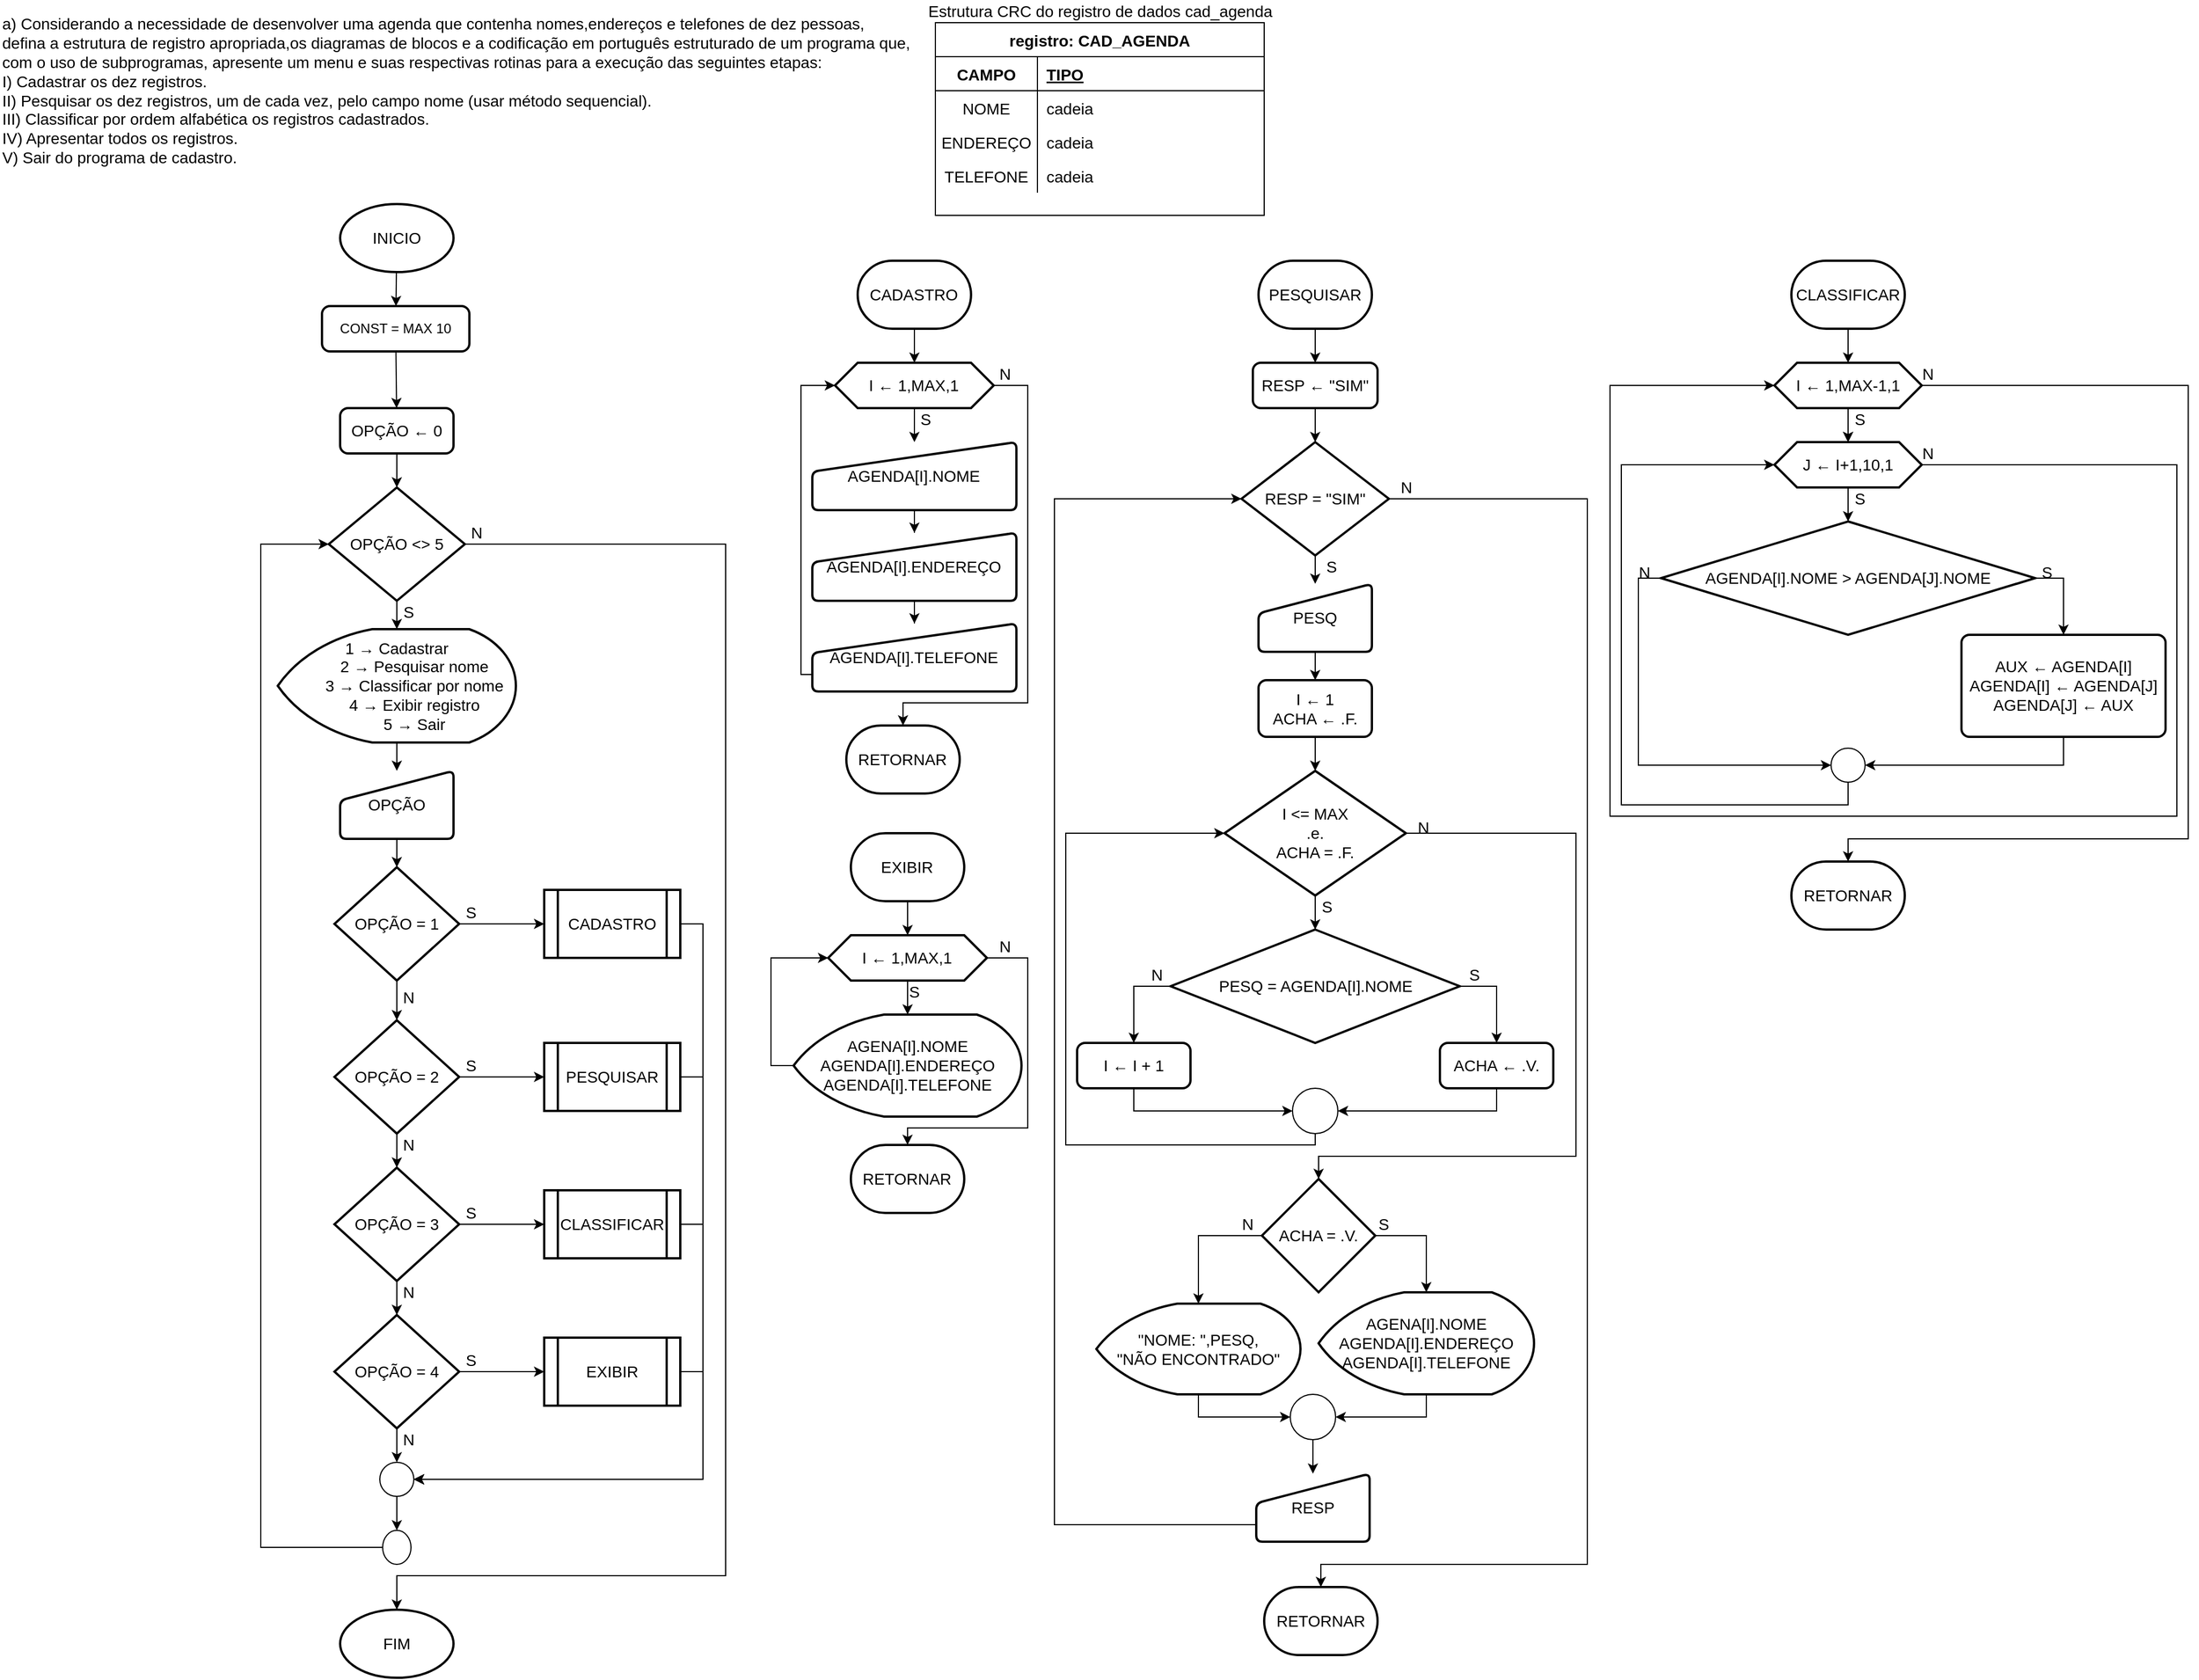 <mxfile version="19.0.3" type="device"><diagram id="oJXtptEYc7Ot_n7EmE55" name="Página-1"><mxGraphModel dx="1422" dy="865" grid="1" gridSize="10" guides="1" tooltips="1" connect="1" arrows="1" fold="1" page="1" pageScale="1" pageWidth="827" pageHeight="1169" math="0" shadow="0"><root><mxCell id="0"/><mxCell id="1" parent="0"/><mxCell id="qQoe3S6FUeWcvvL2p7kL-1" value="&lt;div style=&quot;font-size: 14px;&quot;&gt;&lt;br&gt;&lt;/div&gt;&lt;table style=&quot;font-size: 14px;&quot; class=&quot;NormalTable&quot;&gt;&lt;tbody&gt;&lt;/tbody&gt;&lt;/table&gt;" style="text;html=1;align=left;verticalAlign=middle;resizable=0;points=[];autosize=1;strokeColor=none;fillColor=none;" parent="1" vertex="1"><mxGeometry y="75" width="20" height="20" as="geometry"/></mxCell><mxCell id="qQoe3S6FUeWcvvL2p7kL-2" value="&lt;div style=&quot;&quot;&gt;&lt;br&gt;&lt;/div&gt;" style="text;html=1;align=left;verticalAlign=middle;resizable=0;points=[];autosize=1;strokeColor=none;fillColor=none;fontSize=14;" parent="1" vertex="1"><mxGeometry x="10" y="75" width="20" height="20" as="geometry"/></mxCell><mxCell id="qQoe3S6FUeWcvvL2p7kL-3" value="&lt;div&gt;a) Considerando a necessidade de desenvolver uma agenda que contenha nomes,endereços e telefones de dez pessoas,&amp;nbsp;&lt;/div&gt;&lt;div&gt;defina a estrutura de registro apropriada,os diagramas de blocos e a&amp;nbsp;&lt;span style=&quot;background-color: initial;&quot;&gt;codificação em português estruturado de um programa que,&amp;nbsp;&lt;/span&gt;&lt;/div&gt;&lt;div&gt;&lt;span style=&quot;background-color: initial;&quot;&gt;com o uso de subprogramas,&amp;nbsp;&lt;/span&gt;&lt;span style=&quot;background-color: initial;&quot;&gt;apresente um menu e suas respectivas rotinas para a execução das seguintes etapas:&lt;/span&gt;&lt;/div&gt;&lt;div&gt;I) Cadastrar os dez registros.&lt;/div&gt;&lt;div&gt;II) Pesquisar os dez registros, um de cada vez, pelo campo nome (usar método sequencial).&lt;span style=&quot;&quot;&gt;&#9;&lt;/span&gt;&lt;/div&gt;&lt;div&gt;III) Classificar por ordem alfabética os registros cadastrados.&lt;/div&gt;&lt;div&gt;IV) Apresentar todos os registros.&lt;/div&gt;&lt;div&gt;V) Sair do programa de cadastro.&lt;/div&gt;" style="text;html=1;align=left;verticalAlign=middle;resizable=0;points=[];autosize=1;strokeColor=none;fillColor=none;fontSize=14;" parent="1" vertex="1"><mxGeometry y="10" width="820" height="140" as="geometry"/></mxCell><mxCell id="qQoe3S6FUeWcvvL2p7kL-12" value="registro: CAD_AGENDA" style="shape=table;startSize=30;container=1;collapsible=1;childLayout=tableLayout;fixedRows=1;rowLines=0;fontStyle=1;align=center;resizeLast=1;fontSize=14;" parent="1" vertex="1"><mxGeometry x="825" y="20" width="290" height="170" as="geometry"/></mxCell><mxCell id="qQoe3S6FUeWcvvL2p7kL-13" value="" style="shape=tableRow;horizontal=0;startSize=0;swimlaneHead=0;swimlaneBody=0;fillColor=none;collapsible=0;dropTarget=0;points=[[0,0.5],[1,0.5]];portConstraint=eastwest;top=0;left=0;right=0;bottom=1;fontSize=14;" parent="qQoe3S6FUeWcvvL2p7kL-12" vertex="1"><mxGeometry y="30" width="290" height="30" as="geometry"/></mxCell><mxCell id="qQoe3S6FUeWcvvL2p7kL-14" value="CAMPO" style="shape=partialRectangle;connectable=0;fillColor=none;top=0;left=0;bottom=0;right=0;fontStyle=1;overflow=hidden;fontSize=14;" parent="qQoe3S6FUeWcvvL2p7kL-13" vertex="1"><mxGeometry width="90" height="30" as="geometry"><mxRectangle width="90" height="30" as="alternateBounds"/></mxGeometry></mxCell><mxCell id="qQoe3S6FUeWcvvL2p7kL-15" value="TIPO" style="shape=partialRectangle;connectable=0;fillColor=none;top=0;left=0;bottom=0;right=0;align=left;spacingLeft=6;fontStyle=5;overflow=hidden;fontSize=14;" parent="qQoe3S6FUeWcvvL2p7kL-13" vertex="1"><mxGeometry x="90" width="200" height="30" as="geometry"><mxRectangle width="200" height="30" as="alternateBounds"/></mxGeometry></mxCell><mxCell id="qQoe3S6FUeWcvvL2p7kL-16" value="" style="shape=tableRow;horizontal=0;startSize=0;swimlaneHead=0;swimlaneBody=0;fillColor=none;collapsible=0;dropTarget=0;points=[[0,0.5],[1,0.5]];portConstraint=eastwest;top=0;left=0;right=0;bottom=0;fontSize=14;" parent="qQoe3S6FUeWcvvL2p7kL-12" vertex="1"><mxGeometry y="60" width="290" height="30" as="geometry"/></mxCell><mxCell id="qQoe3S6FUeWcvvL2p7kL-17" value="NOME" style="shape=partialRectangle;connectable=0;fillColor=none;top=0;left=0;bottom=0;right=0;editable=1;overflow=hidden;fontSize=14;" parent="qQoe3S6FUeWcvvL2p7kL-16" vertex="1"><mxGeometry width="90" height="30" as="geometry"><mxRectangle width="90" height="30" as="alternateBounds"/></mxGeometry></mxCell><mxCell id="qQoe3S6FUeWcvvL2p7kL-18" value="cadeia" style="shape=partialRectangle;connectable=0;fillColor=none;top=0;left=0;bottom=0;right=0;align=left;spacingLeft=6;overflow=hidden;fontSize=14;" parent="qQoe3S6FUeWcvvL2p7kL-16" vertex="1"><mxGeometry x="90" width="200" height="30" as="geometry"><mxRectangle width="200" height="30" as="alternateBounds"/></mxGeometry></mxCell><mxCell id="qQoe3S6FUeWcvvL2p7kL-19" value="" style="shape=tableRow;horizontal=0;startSize=0;swimlaneHead=0;swimlaneBody=0;fillColor=none;collapsible=0;dropTarget=0;points=[[0,0.5],[1,0.5]];portConstraint=eastwest;top=0;left=0;right=0;bottom=0;fontSize=14;" parent="qQoe3S6FUeWcvvL2p7kL-12" vertex="1"><mxGeometry y="90" width="290" height="30" as="geometry"/></mxCell><mxCell id="qQoe3S6FUeWcvvL2p7kL-20" value="ENDEREÇO" style="shape=partialRectangle;connectable=0;fillColor=none;top=0;left=0;bottom=0;right=0;editable=1;overflow=hidden;fontSize=14;" parent="qQoe3S6FUeWcvvL2p7kL-19" vertex="1"><mxGeometry width="90" height="30" as="geometry"><mxRectangle width="90" height="30" as="alternateBounds"/></mxGeometry></mxCell><mxCell id="qQoe3S6FUeWcvvL2p7kL-21" value="cadeia" style="shape=partialRectangle;connectable=0;fillColor=none;top=0;left=0;bottom=0;right=0;align=left;spacingLeft=6;overflow=hidden;fontSize=14;" parent="qQoe3S6FUeWcvvL2p7kL-19" vertex="1"><mxGeometry x="90" width="200" height="30" as="geometry"><mxRectangle width="200" height="30" as="alternateBounds"/></mxGeometry></mxCell><mxCell id="qQoe3S6FUeWcvvL2p7kL-22" value="" style="shape=tableRow;horizontal=0;startSize=0;swimlaneHead=0;swimlaneBody=0;fillColor=none;collapsible=0;dropTarget=0;points=[[0,0.5],[1,0.5]];portConstraint=eastwest;top=0;left=0;right=0;bottom=0;fontSize=14;" parent="qQoe3S6FUeWcvvL2p7kL-12" vertex="1"><mxGeometry y="120" width="290" height="30" as="geometry"/></mxCell><mxCell id="qQoe3S6FUeWcvvL2p7kL-23" value="TELEFONE" style="shape=partialRectangle;connectable=0;fillColor=none;top=0;left=0;bottom=0;right=0;editable=1;overflow=hidden;fontSize=14;" parent="qQoe3S6FUeWcvvL2p7kL-22" vertex="1"><mxGeometry width="90" height="30" as="geometry"><mxRectangle width="90" height="30" as="alternateBounds"/></mxGeometry></mxCell><mxCell id="qQoe3S6FUeWcvvL2p7kL-24" value="cadeia" style="shape=partialRectangle;connectable=0;fillColor=none;top=0;left=0;bottom=0;right=0;align=left;spacingLeft=6;overflow=hidden;fontSize=14;" parent="qQoe3S6FUeWcvvL2p7kL-22" vertex="1"><mxGeometry x="90" width="200" height="30" as="geometry"><mxRectangle width="200" height="30" as="alternateBounds"/></mxGeometry></mxCell><mxCell id="qQoe3S6FUeWcvvL2p7kL-30" value="Estrutura CRC do registro de dados cad_agenda" style="text;html=1;align=center;verticalAlign=middle;resizable=0;points=[];autosize=1;strokeColor=none;fillColor=none;fontSize=14;" parent="1" vertex="1"><mxGeometry x="810" width="320" height="20" as="geometry"/></mxCell><mxCell id="qQoe3S6FUeWcvvL2p7kL-33" value="" style="edgeStyle=orthogonalEdgeStyle;rounded=0;orthogonalLoop=1;jettySize=auto;html=1;fontSize=14;" parent="1" source="qQoe3S6FUeWcvvL2p7kL-31" target="qQoe3S6FUeWcvvL2p7kL-32" edge="1"><mxGeometry relative="1" as="geometry"/></mxCell><mxCell id="qQoe3S6FUeWcvvL2p7kL-31" value="CADASTRO" style="strokeWidth=2;html=1;shape=mxgraph.flowchart.terminator;whiteSpace=wrap;fontSize=14;" parent="1" vertex="1"><mxGeometry x="756.45" y="230" width="100" height="60" as="geometry"/></mxCell><mxCell id="qQoe3S6FUeWcvvL2p7kL-37" value="" style="edgeStyle=orthogonalEdgeStyle;rounded=0;orthogonalLoop=1;jettySize=auto;html=1;fontSize=14;" parent="1" source="qQoe3S6FUeWcvvL2p7kL-32" target="qQoe3S6FUeWcvvL2p7kL-36" edge="1"><mxGeometry relative="1" as="geometry"/></mxCell><mxCell id="qQoe3S6FUeWcvvL2p7kL-45" style="edgeStyle=orthogonalEdgeStyle;rounded=0;orthogonalLoop=1;jettySize=auto;html=1;exitX=1;exitY=0.5;exitDx=0;exitDy=0;fontSize=14;" parent="1" source="qQoe3S6FUeWcvvL2p7kL-32" target="qQoe3S6FUeWcvvL2p7kL-44" edge="1"><mxGeometry relative="1" as="geometry"><Array as="points"><mxPoint x="906.45" y="340"/><mxPoint x="906.45" y="620"/><mxPoint x="796.45" y="620"/></Array></mxGeometry></mxCell><mxCell id="qQoe3S6FUeWcvvL2p7kL-32" value="I ← 1,MAX,1" style="shape=hexagon;perimeter=hexagonPerimeter2;whiteSpace=wrap;html=1;fixedSize=1;fontSize=14;strokeWidth=2;" parent="1" vertex="1"><mxGeometry x="736.45" y="320" width="140" height="40" as="geometry"/></mxCell><mxCell id="qQoe3S6FUeWcvvL2p7kL-41" value="" style="edgeStyle=orthogonalEdgeStyle;rounded=0;orthogonalLoop=1;jettySize=auto;html=1;fontSize=14;" parent="1" source="qQoe3S6FUeWcvvL2p7kL-36" target="qQoe3S6FUeWcvvL2p7kL-39" edge="1"><mxGeometry relative="1" as="geometry"/></mxCell><mxCell id="qQoe3S6FUeWcvvL2p7kL-36" value="AGENDA[I].NOME" style="html=1;strokeWidth=2;shape=manualInput;whiteSpace=wrap;rounded=1;size=26;arcSize=11;fontSize=14;align=center;" parent="1" vertex="1"><mxGeometry x="716.45" y="390" width="180" height="60" as="geometry"/></mxCell><mxCell id="qQoe3S6FUeWcvvL2p7kL-38" value="S" style="text;html=1;align=center;verticalAlign=middle;resizable=0;points=[];autosize=1;strokeColor=none;fillColor=none;fontSize=14;" parent="1" vertex="1"><mxGeometry x="806.45" y="360" width="20" height="20" as="geometry"/></mxCell><mxCell id="qQoe3S6FUeWcvvL2p7kL-42" value="" style="edgeStyle=orthogonalEdgeStyle;rounded=0;orthogonalLoop=1;jettySize=auto;html=1;fontSize=14;" parent="1" source="qQoe3S6FUeWcvvL2p7kL-39" target="qQoe3S6FUeWcvvL2p7kL-40" edge="1"><mxGeometry relative="1" as="geometry"/></mxCell><mxCell id="qQoe3S6FUeWcvvL2p7kL-39" value="AGENDA[I].ENDEREÇO" style="html=1;strokeWidth=2;shape=manualInput;whiteSpace=wrap;rounded=1;size=26;arcSize=11;fontSize=14;align=center;" parent="1" vertex="1"><mxGeometry x="716.45" y="470" width="180" height="60" as="geometry"/></mxCell><mxCell id="qQoe3S6FUeWcvvL2p7kL-43" style="edgeStyle=orthogonalEdgeStyle;rounded=0;orthogonalLoop=1;jettySize=auto;html=1;exitX=0;exitY=0.75;exitDx=0;exitDy=0;entryX=0;entryY=0.5;entryDx=0;entryDy=0;fontSize=14;" parent="1" source="qQoe3S6FUeWcvvL2p7kL-40" target="qQoe3S6FUeWcvvL2p7kL-32" edge="1"><mxGeometry relative="1" as="geometry"><Array as="points"><mxPoint x="706.45" y="595"/><mxPoint x="706.45" y="340"/></Array></mxGeometry></mxCell><mxCell id="qQoe3S6FUeWcvvL2p7kL-40" value="AGENDA[I].TELEFONE" style="html=1;strokeWidth=2;shape=manualInput;whiteSpace=wrap;rounded=1;size=26;arcSize=11;fontSize=14;align=center;verticalAlign=middle;" parent="1" vertex="1"><mxGeometry x="716.45" y="550" width="180" height="60" as="geometry"/></mxCell><mxCell id="qQoe3S6FUeWcvvL2p7kL-44" value="RETORNAR" style="strokeWidth=2;html=1;shape=mxgraph.flowchart.terminator;whiteSpace=wrap;fontSize=14;" parent="1" vertex="1"><mxGeometry x="746.45" y="640" width="100" height="60" as="geometry"/></mxCell><mxCell id="qQoe3S6FUeWcvvL2p7kL-46" value="N" style="text;html=1;align=center;verticalAlign=middle;resizable=0;points=[];autosize=1;strokeColor=none;fillColor=none;fontSize=14;" parent="1" vertex="1"><mxGeometry x="871.45" y="320" width="30" height="20" as="geometry"/></mxCell><mxCell id="qQoe3S6FUeWcvvL2p7kL-49" value="" style="edgeStyle=orthogonalEdgeStyle;rounded=0;orthogonalLoop=1;jettySize=auto;html=1;fontSize=14;" parent="1" source="qQoe3S6FUeWcvvL2p7kL-47" target="qQoe3S6FUeWcvvL2p7kL-48" edge="1"><mxGeometry relative="1" as="geometry"/></mxCell><mxCell id="qQoe3S6FUeWcvvL2p7kL-47" value="PESQUISAR" style="strokeWidth=2;html=1;shape=mxgraph.flowchart.terminator;whiteSpace=wrap;fontSize=14;" parent="1" vertex="1"><mxGeometry x="1110" y="230" width="100" height="60" as="geometry"/></mxCell><mxCell id="qQoe3S6FUeWcvvL2p7kL-51" value="" style="edgeStyle=orthogonalEdgeStyle;rounded=0;orthogonalLoop=1;jettySize=auto;html=1;fontSize=14;" parent="1" source="qQoe3S6FUeWcvvL2p7kL-48" target="qQoe3S6FUeWcvvL2p7kL-50" edge="1"><mxGeometry relative="1" as="geometry"/></mxCell><mxCell id="qQoe3S6FUeWcvvL2p7kL-48" value="RESP ← &quot;SIM&quot;" style="rounded=1;whiteSpace=wrap;html=1;absoluteArcSize=1;arcSize=14;strokeWidth=2;fontSize=14;" parent="1" vertex="1"><mxGeometry x="1105" y="320" width="110" height="40" as="geometry"/></mxCell><mxCell id="qQoe3S6FUeWcvvL2p7kL-53" value="" style="edgeStyle=orthogonalEdgeStyle;rounded=0;orthogonalLoop=1;jettySize=auto;html=1;fontSize=14;" parent="1" source="qQoe3S6FUeWcvvL2p7kL-50" target="qQoe3S6FUeWcvvL2p7kL-52" edge="1"><mxGeometry relative="1" as="geometry"/></mxCell><mxCell id="qQoe3S6FUeWcvvL2p7kL-85" style="edgeStyle=orthogonalEdgeStyle;rounded=0;orthogonalLoop=1;jettySize=auto;html=1;exitX=1;exitY=0.5;exitDx=0;exitDy=0;exitPerimeter=0;fontSize=14;" parent="1" source="qQoe3S6FUeWcvvL2p7kL-50" target="qQoe3S6FUeWcvvL2p7kL-84" edge="1"><mxGeometry relative="1" as="geometry"><Array as="points"><mxPoint x="1400" y="440"/><mxPoint x="1400" y="1380"/><mxPoint x="1165" y="1380"/></Array></mxGeometry></mxCell><mxCell id="qQoe3S6FUeWcvvL2p7kL-50" value="RESP = &quot;SIM&quot;" style="strokeWidth=2;html=1;shape=mxgraph.flowchart.decision;whiteSpace=wrap;fontSize=14;" parent="1" vertex="1"><mxGeometry x="1095" y="390" width="130" height="100" as="geometry"/></mxCell><mxCell id="qQoe3S6FUeWcvvL2p7kL-55" value="" style="edgeStyle=orthogonalEdgeStyle;rounded=0;orthogonalLoop=1;jettySize=auto;html=1;fontSize=14;" parent="1" source="qQoe3S6FUeWcvvL2p7kL-52" target="qQoe3S6FUeWcvvL2p7kL-54" edge="1"><mxGeometry relative="1" as="geometry"/></mxCell><mxCell id="qQoe3S6FUeWcvvL2p7kL-52" value="PESQ" style="html=1;strokeWidth=2;shape=manualInput;whiteSpace=wrap;rounded=1;size=26;arcSize=11;fontSize=14;" parent="1" vertex="1"><mxGeometry x="1110" y="515" width="100" height="60" as="geometry"/></mxCell><mxCell id="qQoe3S6FUeWcvvL2p7kL-58" value="" style="edgeStyle=orthogonalEdgeStyle;rounded=0;orthogonalLoop=1;jettySize=auto;html=1;fontSize=14;" parent="1" source="qQoe3S6FUeWcvvL2p7kL-54" target="qQoe3S6FUeWcvvL2p7kL-57" edge="1"><mxGeometry relative="1" as="geometry"/></mxCell><mxCell id="qQoe3S6FUeWcvvL2p7kL-54" value="I ← 1&lt;br&gt;ACHA ← .F." style="rounded=1;whiteSpace=wrap;html=1;absoluteArcSize=1;arcSize=14;strokeWidth=2;fontSize=14;" parent="1" vertex="1"><mxGeometry x="1110" y="600" width="100" height="50" as="geometry"/></mxCell><mxCell id="qQoe3S6FUeWcvvL2p7kL-56" value="S" style="text;html=1;align=center;verticalAlign=middle;resizable=0;points=[];autosize=1;strokeColor=none;fillColor=none;fontSize=14;" parent="1" vertex="1"><mxGeometry x="1164" y="490" width="20" height="20" as="geometry"/></mxCell><mxCell id="qQoe3S6FUeWcvvL2p7kL-60" value="" style="edgeStyle=orthogonalEdgeStyle;rounded=0;orthogonalLoop=1;jettySize=auto;html=1;fontSize=14;" parent="1" source="qQoe3S6FUeWcvvL2p7kL-57" target="qQoe3S6FUeWcvvL2p7kL-59" edge="1"><mxGeometry relative="1" as="geometry"/></mxCell><mxCell id="qQoe3S6FUeWcvvL2p7kL-80" style="edgeStyle=orthogonalEdgeStyle;rounded=0;orthogonalLoop=1;jettySize=auto;html=1;exitX=1;exitY=0.5;exitDx=0;exitDy=0;exitPerimeter=0;fontSize=14;" parent="1" source="qQoe3S6FUeWcvvL2p7kL-57" target="qQoe3S6FUeWcvvL2p7kL-72" edge="1"><mxGeometry relative="1" as="geometry"><Array as="points"><mxPoint x="1390" y="735"/><mxPoint x="1390" y="1020"/><mxPoint x="1163" y="1020"/></Array></mxGeometry></mxCell><mxCell id="qQoe3S6FUeWcvvL2p7kL-57" value="I &amp;lt;= MAX&lt;br&gt;.e.&lt;br&gt;ACHA = .F." style="strokeWidth=2;html=1;shape=mxgraph.flowchart.decision;whiteSpace=wrap;fontSize=14;" parent="1" vertex="1"><mxGeometry x="1080" y="680" width="160" height="110" as="geometry"/></mxCell><mxCell id="qQoe3S6FUeWcvvL2p7kL-63" style="edgeStyle=orthogonalEdgeStyle;rounded=0;orthogonalLoop=1;jettySize=auto;html=1;exitX=1;exitY=0.5;exitDx=0;exitDy=0;exitPerimeter=0;fontSize=14;" parent="1" source="qQoe3S6FUeWcvvL2p7kL-59" target="qQoe3S6FUeWcvvL2p7kL-62" edge="1"><mxGeometry relative="1" as="geometry"/></mxCell><mxCell id="qQoe3S6FUeWcvvL2p7kL-66" style="edgeStyle=orthogonalEdgeStyle;rounded=0;orthogonalLoop=1;jettySize=auto;html=1;exitX=0;exitY=0.5;exitDx=0;exitDy=0;exitPerimeter=0;fontSize=14;" parent="1" source="qQoe3S6FUeWcvvL2p7kL-59" target="qQoe3S6FUeWcvvL2p7kL-65" edge="1"><mxGeometry relative="1" as="geometry"/></mxCell><mxCell id="qQoe3S6FUeWcvvL2p7kL-59" value="PESQ = AGENDA[I].NOME" style="strokeWidth=2;html=1;shape=mxgraph.flowchart.decision;whiteSpace=wrap;fontSize=14;" parent="1" vertex="1"><mxGeometry x="1032.5" y="820" width="255" height="100" as="geometry"/></mxCell><mxCell id="qQoe3S6FUeWcvvL2p7kL-61" value="S" style="text;html=1;align=center;verticalAlign=middle;resizable=0;points=[];autosize=1;strokeColor=none;fillColor=none;fontSize=14;" parent="1" vertex="1"><mxGeometry x="1160" y="790" width="20" height="20" as="geometry"/></mxCell><mxCell id="qQoe3S6FUeWcvvL2p7kL-69" style="edgeStyle=orthogonalEdgeStyle;rounded=0;orthogonalLoop=1;jettySize=auto;html=1;exitX=0.5;exitY=1;exitDx=0;exitDy=0;entryX=1;entryY=0.5;entryDx=0;entryDy=0;entryPerimeter=0;fontSize=14;" parent="1" source="qQoe3S6FUeWcvvL2p7kL-62" target="qQoe3S6FUeWcvvL2p7kL-68" edge="1"><mxGeometry relative="1" as="geometry"/></mxCell><mxCell id="qQoe3S6FUeWcvvL2p7kL-62" value="ACHA ← .V." style="rounded=1;whiteSpace=wrap;html=1;absoluteArcSize=1;arcSize=14;strokeWidth=2;fontSize=14;" parent="1" vertex="1"><mxGeometry x="1270" y="920" width="100" height="40" as="geometry"/></mxCell><mxCell id="qQoe3S6FUeWcvvL2p7kL-64" value="S" style="text;html=1;align=center;verticalAlign=middle;resizable=0;points=[];autosize=1;strokeColor=none;fillColor=none;fontSize=14;" parent="1" vertex="1"><mxGeometry x="1290" y="850" width="20" height="20" as="geometry"/></mxCell><mxCell id="qQoe3S6FUeWcvvL2p7kL-70" style="edgeStyle=orthogonalEdgeStyle;rounded=0;orthogonalLoop=1;jettySize=auto;html=1;exitX=0.5;exitY=1;exitDx=0;exitDy=0;entryX=0;entryY=0.5;entryDx=0;entryDy=0;entryPerimeter=0;fontSize=14;" parent="1" source="qQoe3S6FUeWcvvL2p7kL-65" target="qQoe3S6FUeWcvvL2p7kL-68" edge="1"><mxGeometry relative="1" as="geometry"/></mxCell><mxCell id="qQoe3S6FUeWcvvL2p7kL-65" value="I ← I + 1" style="rounded=1;whiteSpace=wrap;html=1;absoluteArcSize=1;arcSize=14;strokeWidth=2;fontSize=14;" parent="1" vertex="1"><mxGeometry x="950" y="920" width="100" height="40" as="geometry"/></mxCell><mxCell id="qQoe3S6FUeWcvvL2p7kL-67" value="N" style="text;html=1;align=center;verticalAlign=middle;resizable=0;points=[];autosize=1;strokeColor=none;fillColor=none;fontSize=14;" parent="1" vertex="1"><mxGeometry x="1005" y="850" width="30" height="20" as="geometry"/></mxCell><mxCell id="qQoe3S6FUeWcvvL2p7kL-71" style="edgeStyle=orthogonalEdgeStyle;rounded=0;orthogonalLoop=1;jettySize=auto;html=1;exitX=0.5;exitY=1;exitDx=0;exitDy=0;exitPerimeter=0;entryX=0;entryY=0.5;entryDx=0;entryDy=0;entryPerimeter=0;fontSize=14;" parent="1" source="qQoe3S6FUeWcvvL2p7kL-68" target="qQoe3S6FUeWcvvL2p7kL-57" edge="1"><mxGeometry relative="1" as="geometry"><Array as="points"><mxPoint x="1160" y="1010"/><mxPoint x="940" y="1010"/><mxPoint x="940" y="735"/></Array></mxGeometry></mxCell><mxCell id="qQoe3S6FUeWcvvL2p7kL-68" value="" style="verticalLabelPosition=bottom;verticalAlign=top;html=1;shape=mxgraph.flowchart.on-page_reference;fontSize=14;" parent="1" vertex="1"><mxGeometry x="1140" y="960" width="40" height="40" as="geometry"/></mxCell><mxCell id="qQoe3S6FUeWcvvL2p7kL-74" style="edgeStyle=orthogonalEdgeStyle;rounded=0;orthogonalLoop=1;jettySize=auto;html=1;exitX=1;exitY=0.5;exitDx=0;exitDy=0;exitPerimeter=0;entryX=0.5;entryY=0;entryDx=0;entryDy=0;entryPerimeter=0;fontSize=14;" parent="1" source="qQoe3S6FUeWcvvL2p7kL-72" target="qQoe3S6FUeWcvvL2p7kL-73" edge="1"><mxGeometry relative="1" as="geometry"/></mxCell><mxCell id="qQoe3S6FUeWcvvL2p7kL-76" style="edgeStyle=orthogonalEdgeStyle;rounded=0;orthogonalLoop=1;jettySize=auto;html=1;exitX=0;exitY=0.5;exitDx=0;exitDy=0;exitPerimeter=0;fontSize=14;" parent="1" source="qQoe3S6FUeWcvvL2p7kL-72" target="qQoe3S6FUeWcvvL2p7kL-75" edge="1"><mxGeometry relative="1" as="geometry"/></mxCell><mxCell id="qQoe3S6FUeWcvvL2p7kL-72" value="ACHA = .V." style="strokeWidth=2;html=1;shape=mxgraph.flowchart.decision;whiteSpace=wrap;fontSize=14;" parent="1" vertex="1"><mxGeometry x="1113" y="1040" width="100" height="100" as="geometry"/></mxCell><mxCell id="qQoe3S6FUeWcvvL2p7kL-78" style="edgeStyle=orthogonalEdgeStyle;rounded=0;orthogonalLoop=1;jettySize=auto;html=1;exitX=0.5;exitY=1;exitDx=0;exitDy=0;exitPerimeter=0;entryX=1;entryY=0.5;entryDx=0;entryDy=0;entryPerimeter=0;fontSize=14;" parent="1" source="qQoe3S6FUeWcvvL2p7kL-73" target="qQoe3S6FUeWcvvL2p7kL-77" edge="1"><mxGeometry relative="1" as="geometry"/></mxCell><mxCell id="qQoe3S6FUeWcvvL2p7kL-73" value="AGENA[I].NOME&lt;br&gt;AGENDA[I].ENDEREÇO&lt;br&gt;AGENDA[I].TELEFONE" style="strokeWidth=2;html=1;shape=mxgraph.flowchart.display;whiteSpace=wrap;fontSize=14;" parent="1" vertex="1"><mxGeometry x="1163" y="1140" width="190" height="90" as="geometry"/></mxCell><mxCell id="qQoe3S6FUeWcvvL2p7kL-79" style="edgeStyle=orthogonalEdgeStyle;rounded=0;orthogonalLoop=1;jettySize=auto;html=1;exitX=0.5;exitY=1;exitDx=0;exitDy=0;exitPerimeter=0;entryX=0;entryY=0.5;entryDx=0;entryDy=0;entryPerimeter=0;fontSize=14;" parent="1" source="qQoe3S6FUeWcvvL2p7kL-75" target="qQoe3S6FUeWcvvL2p7kL-77" edge="1"><mxGeometry relative="1" as="geometry"/></mxCell><mxCell id="qQoe3S6FUeWcvvL2p7kL-75" value="&quot;NOME: &quot;,PESQ, &lt;br&gt;&quot;NÃO ENCONTRADO&quot;" style="strokeWidth=2;html=1;shape=mxgraph.flowchart.display;whiteSpace=wrap;fontSize=14;" parent="1" vertex="1"><mxGeometry x="967" y="1150" width="180" height="80" as="geometry"/></mxCell><mxCell id="qQoe3S6FUeWcvvL2p7kL-82" style="edgeStyle=orthogonalEdgeStyle;rounded=0;orthogonalLoop=1;jettySize=auto;html=1;exitX=0.5;exitY=1;exitDx=0;exitDy=0;exitPerimeter=0;fontSize=14;" parent="1" source="qQoe3S6FUeWcvvL2p7kL-77" target="qQoe3S6FUeWcvvL2p7kL-81" edge="1"><mxGeometry relative="1" as="geometry"/></mxCell><mxCell id="qQoe3S6FUeWcvvL2p7kL-77" value="" style="verticalLabelPosition=bottom;verticalAlign=top;html=1;shape=mxgraph.flowchart.on-page_reference;fontSize=14;" parent="1" vertex="1"><mxGeometry x="1138" y="1230" width="40" height="40" as="geometry"/></mxCell><mxCell id="qQoe3S6FUeWcvvL2p7kL-83" style="edgeStyle=orthogonalEdgeStyle;rounded=0;orthogonalLoop=1;jettySize=auto;html=1;exitX=0;exitY=0.75;exitDx=0;exitDy=0;fontSize=14;entryX=0;entryY=0.5;entryDx=0;entryDy=0;entryPerimeter=0;" parent="1" source="qQoe3S6FUeWcvvL2p7kL-81" target="qQoe3S6FUeWcvvL2p7kL-50" edge="1"><mxGeometry relative="1" as="geometry"><mxPoint x="1090" y="422" as="targetPoint"/><Array as="points"><mxPoint x="930" y="1345"/><mxPoint x="930" y="440"/></Array></mxGeometry></mxCell><mxCell id="qQoe3S6FUeWcvvL2p7kL-81" value="RESP" style="html=1;strokeWidth=2;shape=manualInput;whiteSpace=wrap;rounded=1;size=26;arcSize=11;fontSize=14;" parent="1" vertex="1"><mxGeometry x="1108" y="1300" width="100" height="60" as="geometry"/></mxCell><mxCell id="qQoe3S6FUeWcvvL2p7kL-84" value="RETORNAR" style="strokeWidth=2;html=1;shape=mxgraph.flowchart.terminator;whiteSpace=wrap;fontSize=14;" parent="1" vertex="1"><mxGeometry x="1115" y="1400" width="100" height="60" as="geometry"/></mxCell><mxCell id="qQoe3S6FUeWcvvL2p7kL-86" value="S" style="text;html=1;align=center;verticalAlign=middle;resizable=0;points=[];autosize=1;strokeColor=none;fillColor=none;fontSize=14;" parent="1" vertex="1"><mxGeometry x="1210" y="1070" width="20" height="20" as="geometry"/></mxCell><mxCell id="qQoe3S6FUeWcvvL2p7kL-87" value="N" style="text;html=1;align=center;verticalAlign=middle;resizable=0;points=[];autosize=1;strokeColor=none;fillColor=none;fontSize=14;" parent="1" vertex="1"><mxGeometry x="1085" y="1070" width="30" height="20" as="geometry"/></mxCell><mxCell id="qQoe3S6FUeWcvvL2p7kL-88" value="N" style="text;html=1;align=center;verticalAlign=middle;resizable=0;points=[];autosize=1;strokeColor=none;fillColor=none;fontSize=14;" parent="1" vertex="1"><mxGeometry x="1240" y="720" width="30" height="20" as="geometry"/></mxCell><mxCell id="qQoe3S6FUeWcvvL2p7kL-89" value="N" style="text;html=1;align=center;verticalAlign=middle;resizable=0;points=[];autosize=1;strokeColor=none;fillColor=none;fontSize=14;" parent="1" vertex="1"><mxGeometry x="1225" y="420" width="30" height="20" as="geometry"/></mxCell><mxCell id="qQoe3S6FUeWcvvL2p7kL-92" value="" style="edgeStyle=orthogonalEdgeStyle;rounded=0;orthogonalLoop=1;jettySize=auto;html=1;fontSize=14;" parent="1" source="qQoe3S6FUeWcvvL2p7kL-90" target="qQoe3S6FUeWcvvL2p7kL-91" edge="1"><mxGeometry relative="1" as="geometry"/></mxCell><mxCell id="qQoe3S6FUeWcvvL2p7kL-90" value="CLASSIFICAR" style="strokeWidth=2;html=1;shape=mxgraph.flowchart.terminator;whiteSpace=wrap;fontSize=14;" parent="1" vertex="1"><mxGeometry x="1580" y="230" width="100" height="60" as="geometry"/></mxCell><mxCell id="qQoe3S6FUeWcvvL2p7kL-95" value="" style="edgeStyle=orthogonalEdgeStyle;rounded=0;orthogonalLoop=1;jettySize=auto;html=1;fontSize=14;" parent="1" source="qQoe3S6FUeWcvvL2p7kL-91" target="qQoe3S6FUeWcvvL2p7kL-94" edge="1"><mxGeometry relative="1" as="geometry"/></mxCell><mxCell id="qQoe3S6FUeWcvvL2p7kL-96" value="" style="edgeStyle=orthogonalEdgeStyle;rounded=0;orthogonalLoop=1;jettySize=auto;html=1;fontSize=14;" parent="1" source="qQoe3S6FUeWcvvL2p7kL-91" target="qQoe3S6FUeWcvvL2p7kL-94" edge="1"><mxGeometry relative="1" as="geometry"/></mxCell><mxCell id="qQoe3S6FUeWcvvL2p7kL-112" style="edgeStyle=orthogonalEdgeStyle;rounded=0;orthogonalLoop=1;jettySize=auto;html=1;exitX=1;exitY=0.5;exitDx=0;exitDy=0;fontSize=14;" parent="1" source="qQoe3S6FUeWcvvL2p7kL-91" target="qQoe3S6FUeWcvvL2p7kL-111" edge="1"><mxGeometry relative="1" as="geometry"><Array as="points"><mxPoint x="1930" y="340"/><mxPoint x="1930" y="740"/><mxPoint x="1630" y="740"/></Array></mxGeometry></mxCell><mxCell id="qQoe3S6FUeWcvvL2p7kL-91" value="I ← 1,MAX-1,1" style="shape=hexagon;perimeter=hexagonPerimeter2;whiteSpace=wrap;html=1;fixedSize=1;fontSize=14;strokeWidth=2;" parent="1" vertex="1"><mxGeometry x="1565" y="320" width="130" height="40" as="geometry"/></mxCell><mxCell id="qQoe3S6FUeWcvvL2p7kL-99" value="" style="edgeStyle=orthogonalEdgeStyle;rounded=0;orthogonalLoop=1;jettySize=auto;html=1;fontSize=14;" parent="1" source="qQoe3S6FUeWcvvL2p7kL-94" target="qQoe3S6FUeWcvvL2p7kL-98" edge="1"><mxGeometry relative="1" as="geometry"/></mxCell><mxCell id="qQoe3S6FUeWcvvL2p7kL-110" style="edgeStyle=orthogonalEdgeStyle;rounded=0;orthogonalLoop=1;jettySize=auto;html=1;exitX=1;exitY=0.5;exitDx=0;exitDy=0;entryX=0;entryY=0.5;entryDx=0;entryDy=0;fontSize=14;" parent="1" source="qQoe3S6FUeWcvvL2p7kL-94" target="qQoe3S6FUeWcvvL2p7kL-91" edge="1"><mxGeometry relative="1" as="geometry"><Array as="points"><mxPoint x="1920" y="410"/><mxPoint x="1920" y="720"/><mxPoint x="1420" y="720"/><mxPoint x="1420" y="340"/></Array></mxGeometry></mxCell><mxCell id="qQoe3S6FUeWcvvL2p7kL-94" value="J ← I+1,10,1" style="shape=hexagon;perimeter=hexagonPerimeter2;whiteSpace=wrap;html=1;fixedSize=1;fontSize=14;strokeWidth=2;" parent="1" vertex="1"><mxGeometry x="1565" y="390" width="130" height="40" as="geometry"/></mxCell><mxCell id="qQoe3S6FUeWcvvL2p7kL-97" value="S" style="text;html=1;align=center;verticalAlign=middle;resizable=0;points=[];autosize=1;strokeColor=none;fillColor=none;fontSize=14;" parent="1" vertex="1"><mxGeometry x="1630" y="360" width="20" height="20" as="geometry"/></mxCell><mxCell id="qQoe3S6FUeWcvvL2p7kL-102" style="edgeStyle=orthogonalEdgeStyle;rounded=0;orthogonalLoop=1;jettySize=auto;html=1;exitX=1;exitY=0.5;exitDx=0;exitDy=0;exitPerimeter=0;fontSize=14;" parent="1" source="qQoe3S6FUeWcvvL2p7kL-98" target="qQoe3S6FUeWcvvL2p7kL-101" edge="1"><mxGeometry relative="1" as="geometry"/></mxCell><mxCell id="qQoe3S6FUeWcvvL2p7kL-105" style="edgeStyle=orthogonalEdgeStyle;rounded=0;orthogonalLoop=1;jettySize=auto;html=1;exitX=0;exitY=0.5;exitDx=0;exitDy=0;exitPerimeter=0;entryX=0;entryY=0.5;entryDx=0;entryDy=0;entryPerimeter=0;fontSize=14;" parent="1" source="qQoe3S6FUeWcvvL2p7kL-98" target="qQoe3S6FUeWcvvL2p7kL-103" edge="1"><mxGeometry relative="1" as="geometry"/></mxCell><mxCell id="qQoe3S6FUeWcvvL2p7kL-98" value="AGENDA[I].NOME &amp;gt; AGENDA[J].NOME" style="strokeWidth=2;html=1;shape=mxgraph.flowchart.decision;whiteSpace=wrap;fontSize=14;" parent="1" vertex="1"><mxGeometry x="1465" y="460" width="330" height="100" as="geometry"/></mxCell><mxCell id="qQoe3S6FUeWcvvL2p7kL-100" value="S" style="text;html=1;align=center;verticalAlign=middle;resizable=0;points=[];autosize=1;strokeColor=none;fillColor=none;fontSize=14;" parent="1" vertex="1"><mxGeometry x="1630" y="430" width="20" height="20" as="geometry"/></mxCell><mxCell id="qQoe3S6FUeWcvvL2p7kL-104" style="edgeStyle=orthogonalEdgeStyle;rounded=0;orthogonalLoop=1;jettySize=auto;html=1;exitX=0.5;exitY=1;exitDx=0;exitDy=0;entryX=1;entryY=0.5;entryDx=0;entryDy=0;entryPerimeter=0;fontSize=14;" parent="1" source="qQoe3S6FUeWcvvL2p7kL-101" target="qQoe3S6FUeWcvvL2p7kL-103" edge="1"><mxGeometry relative="1" as="geometry"/></mxCell><mxCell id="qQoe3S6FUeWcvvL2p7kL-101" value="AUX ← AGENDA[I]&lt;br&gt;AGENDA[I] ← AGENDA[J]&lt;br&gt;AGENDA[J] ← AUX" style="rounded=1;whiteSpace=wrap;html=1;absoluteArcSize=1;arcSize=14;strokeWidth=2;fontSize=14;" parent="1" vertex="1"><mxGeometry x="1730" y="560" width="180" height="90" as="geometry"/></mxCell><mxCell id="qQoe3S6FUeWcvvL2p7kL-109" style="edgeStyle=orthogonalEdgeStyle;rounded=0;orthogonalLoop=1;jettySize=auto;html=1;exitX=0.5;exitY=1;exitDx=0;exitDy=0;exitPerimeter=0;entryX=0;entryY=0.5;entryDx=0;entryDy=0;fontSize=14;" parent="1" source="qQoe3S6FUeWcvvL2p7kL-103" target="qQoe3S6FUeWcvvL2p7kL-94" edge="1"><mxGeometry relative="1" as="geometry"><Array as="points"><mxPoint x="1630" y="710"/><mxPoint x="1430" y="710"/><mxPoint x="1430" y="410"/></Array></mxGeometry></mxCell><mxCell id="qQoe3S6FUeWcvvL2p7kL-103" value="" style="verticalLabelPosition=bottom;verticalAlign=top;html=1;shape=mxgraph.flowchart.on-page_reference;fontSize=14;" parent="1" vertex="1"><mxGeometry x="1615" y="660" width="30" height="30" as="geometry"/></mxCell><mxCell id="qQoe3S6FUeWcvvL2p7kL-106" value="S" style="text;html=1;align=center;verticalAlign=middle;resizable=0;points=[];autosize=1;strokeColor=none;fillColor=none;fontSize=14;" parent="1" vertex="1"><mxGeometry x="1795" y="495" width="20" height="20" as="geometry"/></mxCell><mxCell id="qQoe3S6FUeWcvvL2p7kL-107" value="N" style="text;html=1;align=center;verticalAlign=middle;resizable=0;points=[];autosize=1;strokeColor=none;fillColor=none;fontSize=14;" parent="1" vertex="1"><mxGeometry x="1435" y="495" width="30" height="20" as="geometry"/></mxCell><mxCell id="qQoe3S6FUeWcvvL2p7kL-111" value="RETORNAR" style="strokeWidth=2;html=1;shape=mxgraph.flowchart.terminator;whiteSpace=wrap;fontSize=14;" parent="1" vertex="1"><mxGeometry x="1580" y="760" width="100" height="60" as="geometry"/></mxCell><mxCell id="qQoe3S6FUeWcvvL2p7kL-113" value="N" style="text;html=1;align=center;verticalAlign=middle;resizable=0;points=[];autosize=1;strokeColor=none;fillColor=none;fontSize=14;" parent="1" vertex="1"><mxGeometry x="1685" y="390" width="30" height="20" as="geometry"/></mxCell><mxCell id="qQoe3S6FUeWcvvL2p7kL-114" value="N" style="text;html=1;align=center;verticalAlign=middle;resizable=0;points=[];autosize=1;strokeColor=none;fillColor=none;fontSize=14;" parent="1" vertex="1"><mxGeometry x="1685" y="320" width="30" height="20" as="geometry"/></mxCell><mxCell id="qQoe3S6FUeWcvvL2p7kL-117" value="" style="edgeStyle=orthogonalEdgeStyle;rounded=0;orthogonalLoop=1;jettySize=auto;html=1;fontSize=14;" parent="1" source="qQoe3S6FUeWcvvL2p7kL-115" target="qQoe3S6FUeWcvvL2p7kL-116" edge="1"><mxGeometry relative="1" as="geometry"/></mxCell><mxCell id="qQoe3S6FUeWcvvL2p7kL-115" value="EXIBIR" style="strokeWidth=2;html=1;shape=mxgraph.flowchart.terminator;whiteSpace=wrap;fontSize=14;" parent="1" vertex="1"><mxGeometry x="750.45" y="735" width="100" height="60" as="geometry"/></mxCell><mxCell id="qQoe3S6FUeWcvvL2p7kL-120" value="" style="edgeStyle=orthogonalEdgeStyle;rounded=0;orthogonalLoop=1;jettySize=auto;html=1;fontSize=14;" parent="1" source="qQoe3S6FUeWcvvL2p7kL-116" target="qQoe3S6FUeWcvvL2p7kL-119" edge="1"><mxGeometry relative="1" as="geometry"/></mxCell><mxCell id="qQoe3S6FUeWcvvL2p7kL-124" style="edgeStyle=orthogonalEdgeStyle;rounded=0;orthogonalLoop=1;jettySize=auto;html=1;exitX=1;exitY=0.5;exitDx=0;exitDy=0;fontSize=14;" parent="1" source="qQoe3S6FUeWcvvL2p7kL-116" target="qQoe3S6FUeWcvvL2p7kL-123" edge="1"><mxGeometry relative="1" as="geometry"><Array as="points"><mxPoint x="906.45" y="845"/><mxPoint x="906.45" y="995"/><mxPoint x="800.45" y="995"/></Array></mxGeometry></mxCell><mxCell id="qQoe3S6FUeWcvvL2p7kL-116" value="I ← 1,MAX,1" style="shape=hexagon;perimeter=hexagonPerimeter2;whiteSpace=wrap;html=1;fixedSize=1;fontSize=14;strokeWidth=2;" parent="1" vertex="1"><mxGeometry x="730.45" y="825" width="140" height="40" as="geometry"/></mxCell><mxCell id="qQoe3S6FUeWcvvL2p7kL-122" style="edgeStyle=orthogonalEdgeStyle;rounded=0;orthogonalLoop=1;jettySize=auto;html=1;exitX=0;exitY=0.5;exitDx=0;exitDy=0;exitPerimeter=0;entryX=0;entryY=0.5;entryDx=0;entryDy=0;fontSize=14;" parent="1" source="qQoe3S6FUeWcvvL2p7kL-119" target="qQoe3S6FUeWcvvL2p7kL-116" edge="1"><mxGeometry relative="1" as="geometry"/></mxCell><mxCell id="qQoe3S6FUeWcvvL2p7kL-119" value="AGENA[I].NOME&lt;br&gt;AGENDA[I].ENDEREÇO&lt;br&gt;AGENDA[I].TELEFONE" style="strokeWidth=2;html=1;shape=mxgraph.flowchart.display;whiteSpace=wrap;fontSize=14;" parent="1" vertex="1"><mxGeometry x="699.95" y="895" width="201" height="90" as="geometry"/></mxCell><mxCell id="qQoe3S6FUeWcvvL2p7kL-121" value="S" style="text;html=1;align=center;verticalAlign=middle;resizable=0;points=[];autosize=1;strokeColor=none;fillColor=none;fontSize=14;" parent="1" vertex="1"><mxGeometry x="796.45" y="865" width="20" height="20" as="geometry"/></mxCell><mxCell id="qQoe3S6FUeWcvvL2p7kL-123" value="RETORNAR" style="strokeWidth=2;html=1;shape=mxgraph.flowchart.terminator;whiteSpace=wrap;fontSize=14;" parent="1" vertex="1"><mxGeometry x="750.45" y="1010" width="100" height="60" as="geometry"/></mxCell><mxCell id="qQoe3S6FUeWcvvL2p7kL-125" value="N" style="text;html=1;align=center;verticalAlign=middle;resizable=0;points=[];autosize=1;strokeColor=none;fillColor=none;fontSize=14;" parent="1" vertex="1"><mxGeometry x="871.45" y="825" width="30" height="20" as="geometry"/></mxCell><mxCell id="3" value="" style="edgeStyle=none;html=1;" parent="1" source="qQoe3S6FUeWcvvL2p7kL-126" target="2" edge="1"><mxGeometry relative="1" as="geometry"/></mxCell><mxCell id="qQoe3S6FUeWcvvL2p7kL-126" value="INICIO" style="strokeWidth=2;html=1;shape=mxgraph.flowchart.start_1;whiteSpace=wrap;fontSize=14;" parent="1" vertex="1"><mxGeometry x="300" y="180" width="100" height="60" as="geometry"/></mxCell><mxCell id="qQoe3S6FUeWcvvL2p7kL-127" value="FIM" style="strokeWidth=2;html=1;shape=mxgraph.flowchart.start_1;whiteSpace=wrap;fontSize=14;" parent="1" vertex="1"><mxGeometry x="300" y="1420" width="100" height="60" as="geometry"/></mxCell><mxCell id="qQoe3S6FUeWcvvL2p7kL-131" value="" style="edgeStyle=orthogonalEdgeStyle;rounded=0;orthogonalLoop=1;jettySize=auto;html=1;fontSize=14;" parent="1" source="qQoe3S6FUeWcvvL2p7kL-128" target="qQoe3S6FUeWcvvL2p7kL-130" edge="1"><mxGeometry relative="1" as="geometry"/></mxCell><mxCell id="qQoe3S6FUeWcvvL2p7kL-128" value="OPÇÃO ← 0" style="rounded=1;whiteSpace=wrap;html=1;absoluteArcSize=1;arcSize=14;strokeWidth=2;fontSize=14;" parent="1" vertex="1"><mxGeometry x="300" y="360" width="100" height="40" as="geometry"/></mxCell><mxCell id="qQoe3S6FUeWcvvL2p7kL-133" value="" style="edgeStyle=orthogonalEdgeStyle;rounded=0;orthogonalLoop=1;jettySize=auto;html=1;fontSize=14;" parent="1" source="qQoe3S6FUeWcvvL2p7kL-130" target="qQoe3S6FUeWcvvL2p7kL-132" edge="1"><mxGeometry relative="1" as="geometry"/></mxCell><mxCell id="qQoe3S6FUeWcvvL2p7kL-166" style="edgeStyle=orthogonalEdgeStyle;rounded=0;orthogonalLoop=1;jettySize=auto;html=1;exitX=1;exitY=0.5;exitDx=0;exitDy=0;exitPerimeter=0;fontSize=14;" parent="1" source="qQoe3S6FUeWcvvL2p7kL-130" target="qQoe3S6FUeWcvvL2p7kL-127" edge="1"><mxGeometry relative="1" as="geometry"><Array as="points"><mxPoint x="640" y="480"/><mxPoint x="640" y="1390"/><mxPoint x="350" y="1390"/></Array></mxGeometry></mxCell><mxCell id="qQoe3S6FUeWcvvL2p7kL-130" value="OPÇÃO &amp;lt;&amp;gt; 5" style="strokeWidth=2;html=1;shape=mxgraph.flowchart.decision;whiteSpace=wrap;fontSize=14;" parent="1" vertex="1"><mxGeometry x="290" y="430" width="120" height="100" as="geometry"/></mxCell><mxCell id="qQoe3S6FUeWcvvL2p7kL-136" value="" style="edgeStyle=orthogonalEdgeStyle;rounded=0;orthogonalLoop=1;jettySize=auto;html=1;fontSize=14;" parent="1" source="qQoe3S6FUeWcvvL2p7kL-132" target="qQoe3S6FUeWcvvL2p7kL-135" edge="1"><mxGeometry relative="1" as="geometry"/></mxCell><mxCell id="qQoe3S6FUeWcvvL2p7kL-132" value="&lt;div&gt;1 → Cadastrar&lt;/div&gt;&lt;div&gt;&amp;nbsp; &amp;nbsp; &amp;nbsp; &amp;nbsp; 2 → Pesquisar nome&lt;/div&gt;&lt;div&gt;&amp;nbsp; &amp;nbsp; &amp;nbsp; &amp;nbsp; 3 → Classificar por nome&lt;/div&gt;&lt;div&gt;&amp;nbsp; &amp;nbsp; &amp;nbsp; &amp;nbsp; 4 → Exibir registro&lt;/div&gt;&lt;div&gt;&amp;nbsp; &amp;nbsp; &amp;nbsp; &amp;nbsp; 5 → Sair&lt;/div&gt;" style="strokeWidth=2;html=1;shape=mxgraph.flowchart.display;whiteSpace=wrap;fontSize=14;" parent="1" vertex="1"><mxGeometry x="245" y="555" width="210" height="100" as="geometry"/></mxCell><mxCell id="qQoe3S6FUeWcvvL2p7kL-134" value="S" style="text;html=1;align=center;verticalAlign=middle;resizable=0;points=[];autosize=1;strokeColor=none;fillColor=none;fontSize=14;" parent="1" vertex="1"><mxGeometry x="350" y="530" width="20" height="20" as="geometry"/></mxCell><mxCell id="qQoe3S6FUeWcvvL2p7kL-138" value="" style="edgeStyle=orthogonalEdgeStyle;rounded=0;orthogonalLoop=1;jettySize=auto;html=1;fontSize=14;" parent="1" source="qQoe3S6FUeWcvvL2p7kL-135" target="qQoe3S6FUeWcvvL2p7kL-137" edge="1"><mxGeometry relative="1" as="geometry"/></mxCell><mxCell id="qQoe3S6FUeWcvvL2p7kL-135" value="OPÇÃO" style="html=1;strokeWidth=2;shape=manualInput;whiteSpace=wrap;rounded=1;size=26;arcSize=11;fontSize=14;" parent="1" vertex="1"><mxGeometry x="300" y="680" width="100" height="60" as="geometry"/></mxCell><mxCell id="qQoe3S6FUeWcvvL2p7kL-140" value="" style="edgeStyle=orthogonalEdgeStyle;rounded=0;orthogonalLoop=1;jettySize=auto;html=1;fontSize=14;" parent="1" source="qQoe3S6FUeWcvvL2p7kL-137" target="qQoe3S6FUeWcvvL2p7kL-139" edge="1"><mxGeometry relative="1" as="geometry"/></mxCell><mxCell id="qQoe3S6FUeWcvvL2p7kL-152" value="" style="edgeStyle=orthogonalEdgeStyle;rounded=0;orthogonalLoop=1;jettySize=auto;html=1;fontSize=14;" parent="1" source="qQoe3S6FUeWcvvL2p7kL-137" target="qQoe3S6FUeWcvvL2p7kL-151" edge="1"><mxGeometry relative="1" as="geometry"/></mxCell><mxCell id="qQoe3S6FUeWcvvL2p7kL-137" value="OPÇÃO = 1" style="strokeWidth=2;html=1;shape=mxgraph.flowchart.decision;whiteSpace=wrap;fontSize=14;" parent="1" vertex="1"><mxGeometry x="295" y="765" width="110" height="100" as="geometry"/></mxCell><mxCell id="qQoe3S6FUeWcvvL2p7kL-143" value="" style="edgeStyle=orthogonalEdgeStyle;rounded=0;orthogonalLoop=1;jettySize=auto;html=1;fontSize=14;" parent="1" source="qQoe3S6FUeWcvvL2p7kL-139" target="qQoe3S6FUeWcvvL2p7kL-142" edge="1"><mxGeometry relative="1" as="geometry"/></mxCell><mxCell id="qQoe3S6FUeWcvvL2p7kL-154" value="" style="edgeStyle=orthogonalEdgeStyle;rounded=0;orthogonalLoop=1;jettySize=auto;html=1;fontSize=14;" parent="1" source="qQoe3S6FUeWcvvL2p7kL-139" target="qQoe3S6FUeWcvvL2p7kL-153" edge="1"><mxGeometry relative="1" as="geometry"/></mxCell><mxCell id="qQoe3S6FUeWcvvL2p7kL-139" value="OPÇÃO = 2" style="strokeWidth=2;html=1;shape=mxgraph.flowchart.decision;whiteSpace=wrap;fontSize=14;" parent="1" vertex="1"><mxGeometry x="295" y="900" width="110" height="100" as="geometry"/></mxCell><mxCell id="qQoe3S6FUeWcvvL2p7kL-141" value="N" style="text;html=1;align=center;verticalAlign=middle;resizable=0;points=[];autosize=1;strokeColor=none;fillColor=none;fontSize=14;" parent="1" vertex="1"><mxGeometry x="345" y="870" width="30" height="20" as="geometry"/></mxCell><mxCell id="qQoe3S6FUeWcvvL2p7kL-146" value="" style="edgeStyle=orthogonalEdgeStyle;rounded=0;orthogonalLoop=1;jettySize=auto;html=1;fontSize=14;" parent="1" source="qQoe3S6FUeWcvvL2p7kL-142" target="qQoe3S6FUeWcvvL2p7kL-145" edge="1"><mxGeometry relative="1" as="geometry"/></mxCell><mxCell id="qQoe3S6FUeWcvvL2p7kL-156" value="" style="edgeStyle=orthogonalEdgeStyle;rounded=0;orthogonalLoop=1;jettySize=auto;html=1;fontSize=14;" parent="1" source="qQoe3S6FUeWcvvL2p7kL-142" target="qQoe3S6FUeWcvvL2p7kL-155" edge="1"><mxGeometry relative="1" as="geometry"/></mxCell><mxCell id="qQoe3S6FUeWcvvL2p7kL-142" value="OPÇÃO = 3" style="strokeWidth=2;html=1;shape=mxgraph.flowchart.decision;whiteSpace=wrap;fontSize=14;" parent="1" vertex="1"><mxGeometry x="295" y="1030" width="110" height="100" as="geometry"/></mxCell><mxCell id="qQoe3S6FUeWcvvL2p7kL-144" value="N" style="text;html=1;align=center;verticalAlign=middle;resizable=0;points=[];autosize=1;strokeColor=none;fillColor=none;fontSize=14;" parent="1" vertex="1"><mxGeometry x="345" y="1000" width="30" height="20" as="geometry"/></mxCell><mxCell id="qQoe3S6FUeWcvvL2p7kL-149" value="" style="edgeStyle=orthogonalEdgeStyle;rounded=0;orthogonalLoop=1;jettySize=auto;html=1;fontSize=14;" parent="1" source="qQoe3S6FUeWcvvL2p7kL-145" target="qQoe3S6FUeWcvvL2p7kL-148" edge="1"><mxGeometry relative="1" as="geometry"/></mxCell><mxCell id="qQoe3S6FUeWcvvL2p7kL-158" value="" style="edgeStyle=orthogonalEdgeStyle;rounded=0;orthogonalLoop=1;jettySize=auto;html=1;fontSize=14;" parent="1" source="qQoe3S6FUeWcvvL2p7kL-145" target="qQoe3S6FUeWcvvL2p7kL-157" edge="1"><mxGeometry relative="1" as="geometry"/></mxCell><mxCell id="qQoe3S6FUeWcvvL2p7kL-145" value="OPÇÃO = 4" style="strokeWidth=2;html=1;shape=mxgraph.flowchart.decision;whiteSpace=wrap;fontSize=14;" parent="1" vertex="1"><mxGeometry x="295" y="1160" width="110" height="100" as="geometry"/></mxCell><mxCell id="qQoe3S6FUeWcvvL2p7kL-147" value="N" style="text;html=1;align=center;verticalAlign=middle;resizable=0;points=[];autosize=1;strokeColor=none;fillColor=none;fontSize=14;" parent="1" vertex="1"><mxGeometry x="345" y="1130" width="30" height="20" as="geometry"/></mxCell><mxCell id="qQoe3S6FUeWcvvL2p7kL-164" value="" style="edgeStyle=orthogonalEdgeStyle;rounded=0;orthogonalLoop=1;jettySize=auto;html=1;fontSize=14;" parent="1" source="qQoe3S6FUeWcvvL2p7kL-148" target="qQoe3S6FUeWcvvL2p7kL-163" edge="1"><mxGeometry relative="1" as="geometry"/></mxCell><mxCell id="qQoe3S6FUeWcvvL2p7kL-148" value="" style="verticalLabelPosition=bottom;verticalAlign=top;html=1;shape=mxgraph.flowchart.on-page_reference;fontSize=14;" parent="1" vertex="1"><mxGeometry x="335" y="1290" width="30" height="30" as="geometry"/></mxCell><mxCell id="qQoe3S6FUeWcvvL2p7kL-150" value="N" style="text;html=1;align=center;verticalAlign=middle;resizable=0;points=[];autosize=1;strokeColor=none;fillColor=none;fontSize=14;" parent="1" vertex="1"><mxGeometry x="345" y="1260" width="30" height="20" as="geometry"/></mxCell><mxCell id="qQoe3S6FUeWcvvL2p7kL-162" style="edgeStyle=orthogonalEdgeStyle;rounded=0;orthogonalLoop=1;jettySize=auto;html=1;exitX=1;exitY=0.5;exitDx=0;exitDy=0;entryX=1;entryY=0.5;entryDx=0;entryDy=0;entryPerimeter=0;fontSize=14;" parent="1" source="qQoe3S6FUeWcvvL2p7kL-151" target="qQoe3S6FUeWcvvL2p7kL-148" edge="1"><mxGeometry relative="1" as="geometry"/></mxCell><mxCell id="qQoe3S6FUeWcvvL2p7kL-151" value="&lt;span style=&quot;&quot;&gt;CADASTRO&lt;/span&gt;" style="shape=process;whiteSpace=wrap;html=1;backgroundOutline=1;fontSize=14;strokeWidth=2;" parent="1" vertex="1"><mxGeometry x="480" y="785" width="120" height="60" as="geometry"/></mxCell><mxCell id="qQoe3S6FUeWcvvL2p7kL-161" style="edgeStyle=orthogonalEdgeStyle;rounded=0;orthogonalLoop=1;jettySize=auto;html=1;exitX=1;exitY=0.5;exitDx=0;exitDy=0;entryX=1;entryY=0.5;entryDx=0;entryDy=0;entryPerimeter=0;fontSize=14;" parent="1" source="qQoe3S6FUeWcvvL2p7kL-153" target="qQoe3S6FUeWcvvL2p7kL-148" edge="1"><mxGeometry relative="1" as="geometry"/></mxCell><mxCell id="qQoe3S6FUeWcvvL2p7kL-153" value="&lt;span style=&quot;&quot;&gt;PESQUISAR&lt;/span&gt;" style="shape=process;whiteSpace=wrap;html=1;backgroundOutline=1;fontSize=14;strokeWidth=2;" parent="1" vertex="1"><mxGeometry x="480" y="920" width="120" height="60" as="geometry"/></mxCell><mxCell id="qQoe3S6FUeWcvvL2p7kL-160" style="edgeStyle=orthogonalEdgeStyle;rounded=0;orthogonalLoop=1;jettySize=auto;html=1;exitX=1;exitY=0.5;exitDx=0;exitDy=0;entryX=1;entryY=0.5;entryDx=0;entryDy=0;entryPerimeter=0;fontSize=14;" parent="1" source="qQoe3S6FUeWcvvL2p7kL-155" target="qQoe3S6FUeWcvvL2p7kL-148" edge="1"><mxGeometry relative="1" as="geometry"/></mxCell><mxCell id="qQoe3S6FUeWcvvL2p7kL-155" value="&lt;span style=&quot;&quot;&gt;CLASSIFICAR&lt;/span&gt;" style="shape=process;whiteSpace=wrap;html=1;backgroundOutline=1;fontSize=14;strokeWidth=2;" parent="1" vertex="1"><mxGeometry x="480" y="1050" width="120" height="60" as="geometry"/></mxCell><mxCell id="qQoe3S6FUeWcvvL2p7kL-159" style="edgeStyle=orthogonalEdgeStyle;rounded=0;orthogonalLoop=1;jettySize=auto;html=1;exitX=1;exitY=0.5;exitDx=0;exitDy=0;entryX=1;entryY=0.5;entryDx=0;entryDy=0;entryPerimeter=0;fontSize=14;" parent="1" source="qQoe3S6FUeWcvvL2p7kL-157" target="qQoe3S6FUeWcvvL2p7kL-148" edge="1"><mxGeometry relative="1" as="geometry"/></mxCell><mxCell id="qQoe3S6FUeWcvvL2p7kL-157" value="&lt;span style=&quot;&quot;&gt;EXIBIR&lt;/span&gt;" style="shape=process;whiteSpace=wrap;html=1;backgroundOutline=1;fontSize=14;strokeWidth=2;" parent="1" vertex="1"><mxGeometry x="480" y="1180" width="120" height="60" as="geometry"/></mxCell><mxCell id="qQoe3S6FUeWcvvL2p7kL-165" style="edgeStyle=orthogonalEdgeStyle;rounded=0;orthogonalLoop=1;jettySize=auto;html=1;exitX=0;exitY=0.5;exitDx=0;exitDy=0;exitPerimeter=0;entryX=0;entryY=0.5;entryDx=0;entryDy=0;entryPerimeter=0;fontSize=14;" parent="1" source="qQoe3S6FUeWcvvL2p7kL-163" target="qQoe3S6FUeWcvvL2p7kL-130" edge="1"><mxGeometry relative="1" as="geometry"><Array as="points"><mxPoint x="230" y="1365"/><mxPoint x="230" y="480"/></Array></mxGeometry></mxCell><mxCell id="qQoe3S6FUeWcvvL2p7kL-163" value="" style="verticalLabelPosition=bottom;verticalAlign=top;html=1;shape=mxgraph.flowchart.on-page_reference;fontSize=14;" parent="1" vertex="1"><mxGeometry x="337.5" y="1350" width="25" height="30" as="geometry"/></mxCell><mxCell id="qQoe3S6FUeWcvvL2p7kL-167" value="S" style="text;html=1;align=center;verticalAlign=middle;resizable=0;points=[];autosize=1;strokeColor=none;fillColor=none;fontSize=14;" parent="1" vertex="1"><mxGeometry x="405" y="795" width="20" height="20" as="geometry"/></mxCell><mxCell id="qQoe3S6FUeWcvvL2p7kL-168" value="S" style="text;html=1;align=center;verticalAlign=middle;resizable=0;points=[];autosize=1;strokeColor=none;fillColor=none;fontSize=14;" parent="1" vertex="1"><mxGeometry x="405" y="930" width="20" height="20" as="geometry"/></mxCell><mxCell id="qQoe3S6FUeWcvvL2p7kL-169" value="S" style="text;html=1;align=center;verticalAlign=middle;resizable=0;points=[];autosize=1;strokeColor=none;fillColor=none;fontSize=14;" parent="1" vertex="1"><mxGeometry x="405" y="1060" width="20" height="20" as="geometry"/></mxCell><mxCell id="qQoe3S6FUeWcvvL2p7kL-170" value="S" style="text;html=1;align=center;verticalAlign=middle;resizable=0;points=[];autosize=1;strokeColor=none;fillColor=none;fontSize=14;" parent="1" vertex="1"><mxGeometry x="405" y="1190" width="20" height="20" as="geometry"/></mxCell><mxCell id="qQoe3S6FUeWcvvL2p7kL-171" value="N" style="text;html=1;align=center;verticalAlign=middle;resizable=0;points=[];autosize=1;strokeColor=none;fillColor=none;fontSize=14;" parent="1" vertex="1"><mxGeometry x="405" y="460" width="30" height="20" as="geometry"/></mxCell><mxCell id="4" value="" style="edgeStyle=none;html=1;" parent="1" source="2" target="qQoe3S6FUeWcvvL2p7kL-128" edge="1"><mxGeometry relative="1" as="geometry"/></mxCell><mxCell id="2" value="CONST = MAX 10" style="rounded=1;whiteSpace=wrap;html=1;absoluteArcSize=1;arcSize=14;strokeWidth=2;" parent="1" vertex="1"><mxGeometry x="284" y="270" width="130" height="40" as="geometry"/></mxCell></root></mxGraphModel></diagram></mxfile>